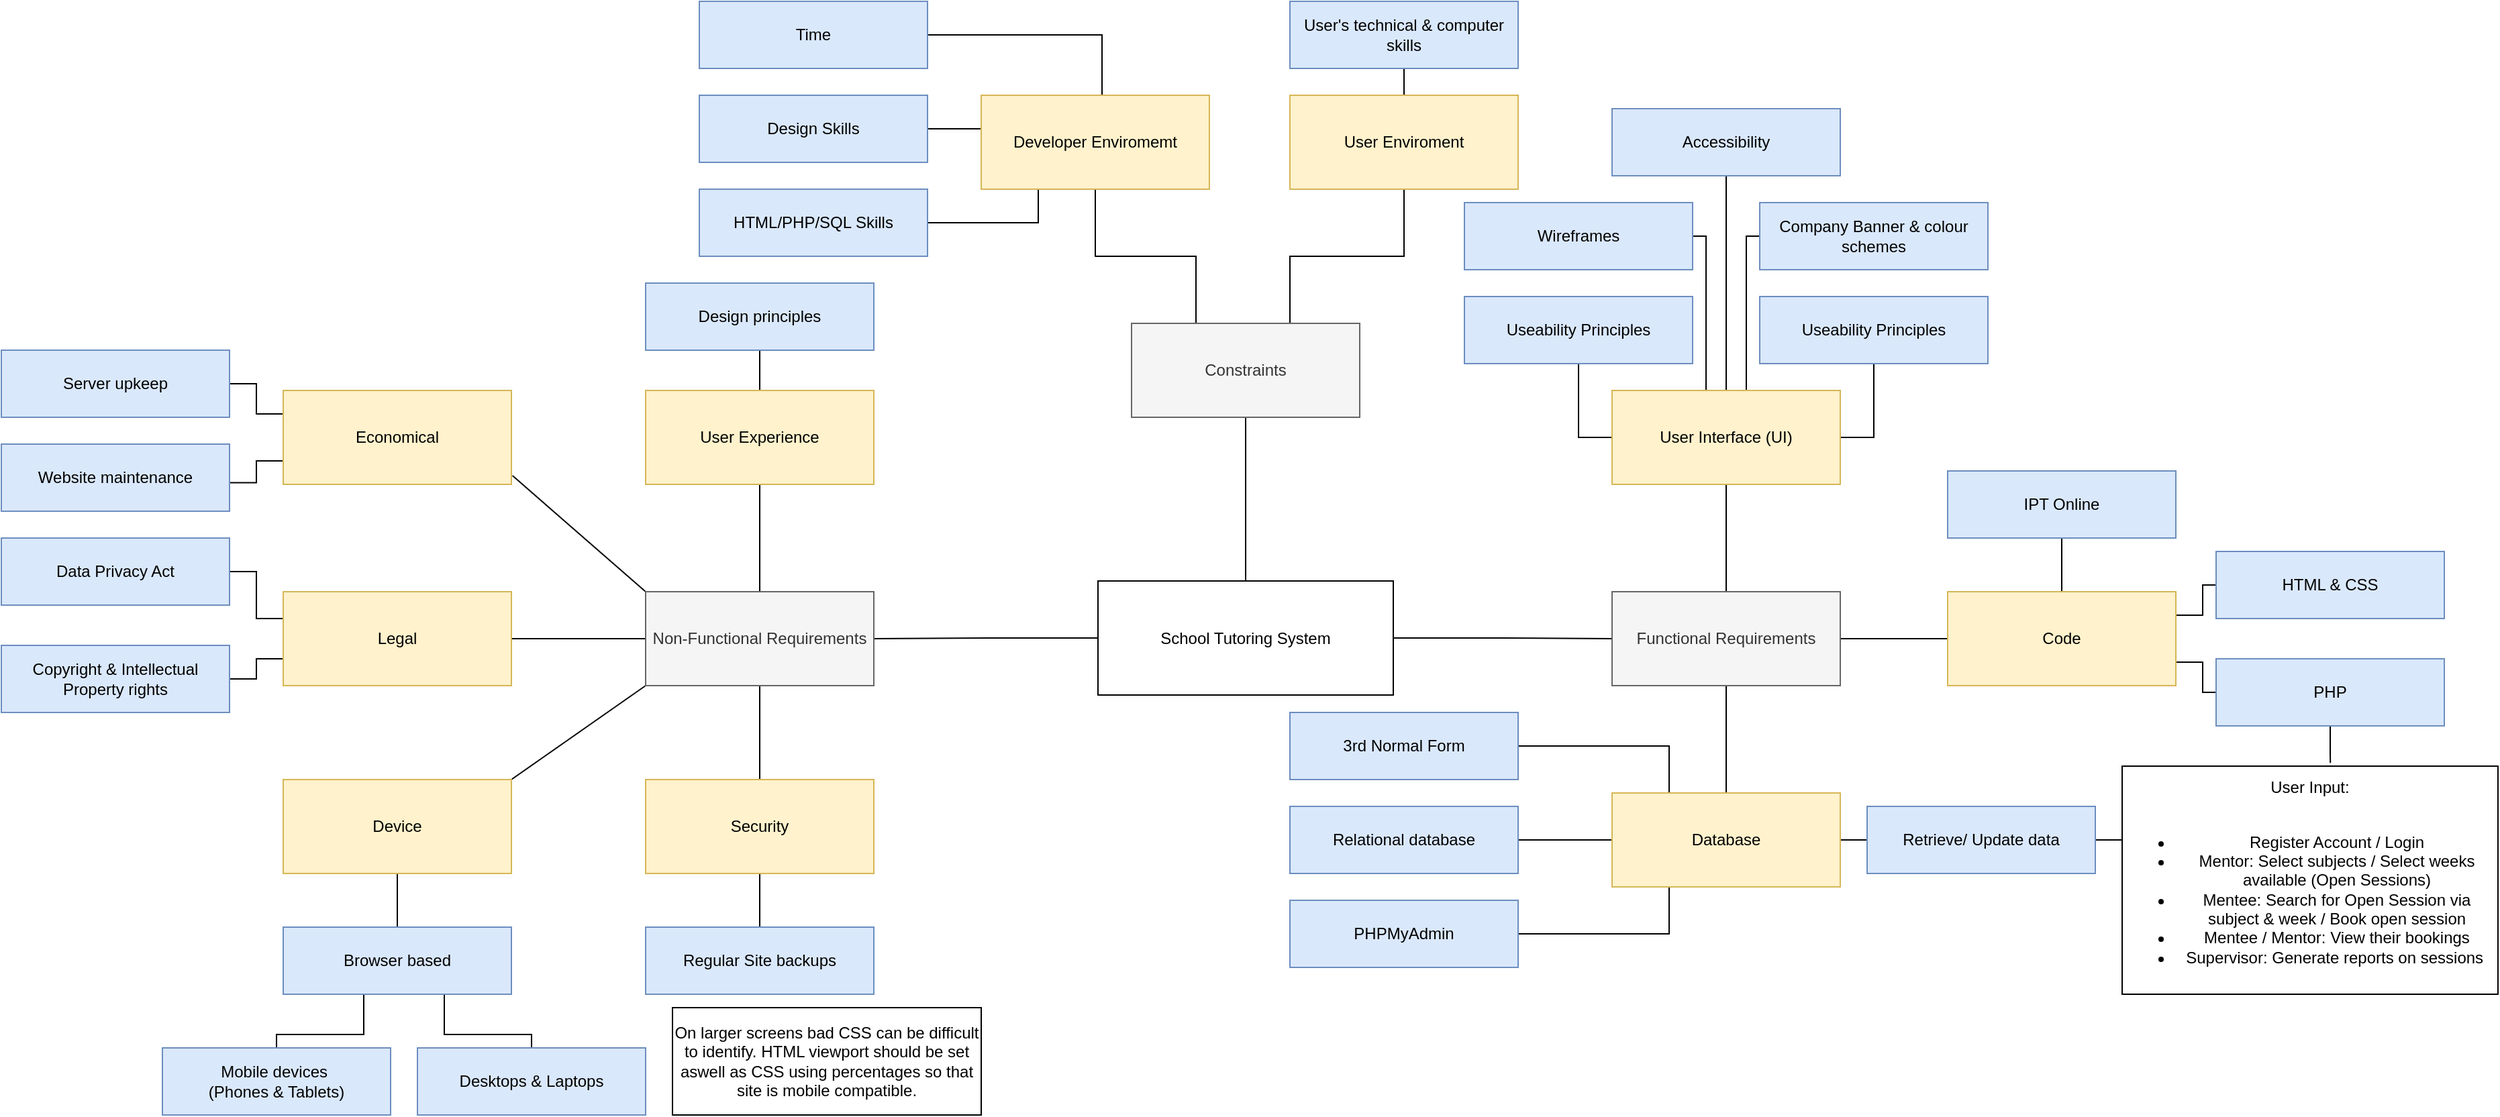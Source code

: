 <mxfile version="20.8.16" type="device"><diagram name="Page-1" id="WRG0AXZKDRPbNMQQqJZB"><mxGraphModel dx="3728" dy="1205" grid="1" gridSize="10" guides="1" tooltips="1" connect="1" arrows="1" fold="1" page="1" pageScale="1" pageWidth="1654" pageHeight="1169" math="0" shadow="0"><root><mxCell id="0"/><mxCell id="1" parent="0"/><mxCell id="cShbtPLsI3YNzZ8R8Oqg-7" style="edgeStyle=orthogonalEdgeStyle;rounded=0;orthogonalLoop=1;jettySize=auto;html=1;endArrow=none;endFill=0;" parent="1" source="cShbtPLsI3YNzZ8R8Oqg-2" target="cShbtPLsI3YNzZ8R8Oqg-6" edge="1"><mxGeometry relative="1" as="geometry"/></mxCell><mxCell id="cShbtPLsI3YNzZ8R8Oqg-8" style="edgeStyle=orthogonalEdgeStyle;rounded=0;orthogonalLoop=1;jettySize=auto;html=1;endArrow=none;endFill=0;" parent="1" source="cShbtPLsI3YNzZ8R8Oqg-2" target="cShbtPLsI3YNzZ8R8Oqg-3" edge="1"><mxGeometry relative="1" as="geometry"/></mxCell><mxCell id="cShbtPLsI3YNzZ8R8Oqg-9" style="edgeStyle=orthogonalEdgeStyle;rounded=0;orthogonalLoop=1;jettySize=auto;html=1;endArrow=none;endFill=0;" parent="1" source="cShbtPLsI3YNzZ8R8Oqg-2" target="cShbtPLsI3YNzZ8R8Oqg-5" edge="1"><mxGeometry relative="1" as="geometry"/></mxCell><mxCell id="cShbtPLsI3YNzZ8R8Oqg-2" value="School Tutoring System" style="rounded=0;whiteSpace=wrap;html=1;" parent="1" vertex="1"><mxGeometry x="717" y="542" width="220" height="85" as="geometry"/></mxCell><mxCell id="cShbtPLsI3YNzZ8R8Oqg-10" style="edgeStyle=orthogonalEdgeStyle;rounded=0;orthogonalLoop=1;jettySize=auto;html=1;endArrow=none;endFill=0;" parent="1" source="cShbtPLsI3YNzZ8R8Oqg-3" target="cShbtPLsI3YNzZ8R8Oqg-4" edge="1"><mxGeometry relative="1" as="geometry"><Array as="points"><mxPoint x="860" y="300"/><mxPoint x="945" y="300"/></Array></mxGeometry></mxCell><mxCell id="cShbtPLsI3YNzZ8R8Oqg-12" style="edgeStyle=orthogonalEdgeStyle;rounded=0;orthogonalLoop=1;jettySize=auto;html=1;exitX=0.5;exitY=0;exitDx=0;exitDy=0;endArrow=none;endFill=0;" parent="1" source="cShbtPLsI3YNzZ8R8Oqg-3" target="cShbtPLsI3YNzZ8R8Oqg-11" edge="1"><mxGeometry relative="1" as="geometry"><Array as="points"><mxPoint x="790" y="350"/><mxPoint x="790" y="300"/><mxPoint x="715" y="300"/></Array></mxGeometry></mxCell><mxCell id="cShbtPLsI3YNzZ8R8Oqg-3" value="Constraints" style="rounded=0;whiteSpace=wrap;html=1;fillColor=#f5f5f5;fontColor=#333333;strokeColor=#666666;" parent="1" vertex="1"><mxGeometry x="742" y="350" width="170" height="70" as="geometry"/></mxCell><mxCell id="cShbtPLsI3YNzZ8R8Oqg-20" style="edgeStyle=orthogonalEdgeStyle;rounded=0;orthogonalLoop=1;jettySize=auto;html=1;endArrow=none;endFill=0;" parent="1" source="cShbtPLsI3YNzZ8R8Oqg-4" target="cShbtPLsI3YNzZ8R8Oqg-19" edge="1"><mxGeometry relative="1" as="geometry"/></mxCell><mxCell id="cShbtPLsI3YNzZ8R8Oqg-4" value="User Enviroment" style="rounded=0;whiteSpace=wrap;html=1;fillColor=#fff2cc;strokeColor=#d6b656;" parent="1" vertex="1"><mxGeometry x="860" y="180" width="170" height="70" as="geometry"/></mxCell><mxCell id="cShbtPLsI3YNzZ8R8Oqg-53" style="edgeStyle=orthogonalEdgeStyle;rounded=0;orthogonalLoop=1;jettySize=auto;html=1;endArrow=none;endFill=0;" parent="1" source="cShbtPLsI3YNzZ8R8Oqg-5" target="cShbtPLsI3YNzZ8R8Oqg-51" edge="1"><mxGeometry relative="1" as="geometry"/></mxCell><mxCell id="cShbtPLsI3YNzZ8R8Oqg-54" style="edgeStyle=orthogonalEdgeStyle;rounded=0;orthogonalLoop=1;jettySize=auto;html=1;endArrow=none;endFill=0;" parent="1" source="cShbtPLsI3YNzZ8R8Oqg-5" target="cShbtPLsI3YNzZ8R8Oqg-52" edge="1"><mxGeometry relative="1" as="geometry"/></mxCell><mxCell id="cShbtPLsI3YNzZ8R8Oqg-57" style="edgeStyle=orthogonalEdgeStyle;rounded=0;orthogonalLoop=1;jettySize=auto;html=1;endArrow=none;endFill=0;" parent="1" source="cShbtPLsI3YNzZ8R8Oqg-5" target="cShbtPLsI3YNzZ8R8Oqg-55" edge="1"><mxGeometry relative="1" as="geometry"/></mxCell><mxCell id="cShbtPLsI3YNzZ8R8Oqg-5" value="Functional Requirements" style="rounded=0;whiteSpace=wrap;html=1;fillColor=#f5f5f5;fontColor=#333333;strokeColor=#666666;" parent="1" vertex="1"><mxGeometry x="1100" y="550" width="170" height="70" as="geometry"/></mxCell><mxCell id="cShbtPLsI3YNzZ8R8Oqg-37" style="edgeStyle=orthogonalEdgeStyle;rounded=0;orthogonalLoop=1;jettySize=auto;html=1;endArrow=none;endFill=0;" parent="1" source="cShbtPLsI3YNzZ8R8Oqg-6" target="cShbtPLsI3YNzZ8R8Oqg-24" edge="1"><mxGeometry relative="1" as="geometry"/></mxCell><mxCell id="cShbtPLsI3YNzZ8R8Oqg-38" style="rounded=0;orthogonalLoop=1;jettySize=auto;html=1;exitX=0;exitY=1;exitDx=0;exitDy=0;entryX=1;entryY=0;entryDx=0;entryDy=0;endArrow=none;endFill=0;" parent="1" source="cShbtPLsI3YNzZ8R8Oqg-6" target="cShbtPLsI3YNzZ8R8Oqg-25" edge="1"><mxGeometry relative="1" as="geometry"/></mxCell><mxCell id="cShbtPLsI3YNzZ8R8Oqg-39" style="edgeStyle=orthogonalEdgeStyle;rounded=0;orthogonalLoop=1;jettySize=auto;html=1;exitX=0;exitY=0.5;exitDx=0;exitDy=0;endArrow=none;endFill=0;" parent="1" source="cShbtPLsI3YNzZ8R8Oqg-6" target="cShbtPLsI3YNzZ8R8Oqg-23" edge="1"><mxGeometry relative="1" as="geometry"/></mxCell><mxCell id="cShbtPLsI3YNzZ8R8Oqg-40" style="rounded=0;orthogonalLoop=1;jettySize=auto;html=1;exitX=0.5;exitY=0;exitDx=0;exitDy=0;endArrow=none;endFill=0;edgeStyle=orthogonalEdgeStyle;" parent="1" source="cShbtPLsI3YNzZ8R8Oqg-6" target="cShbtPLsI3YNzZ8R8Oqg-21" edge="1"><mxGeometry relative="1" as="geometry"/></mxCell><mxCell id="cShbtPLsI3YNzZ8R8Oqg-41" style="edgeStyle=none;rounded=0;orthogonalLoop=1;jettySize=auto;html=1;exitX=0;exitY=0;exitDx=0;exitDy=0;entryX=1.005;entryY=0.908;entryDx=0;entryDy=0;entryPerimeter=0;endArrow=none;endFill=0;" parent="1" source="cShbtPLsI3YNzZ8R8Oqg-6" target="cShbtPLsI3YNzZ8R8Oqg-22" edge="1"><mxGeometry relative="1" as="geometry"/></mxCell><mxCell id="cShbtPLsI3YNzZ8R8Oqg-6" value="Non-Functional Requirements" style="rounded=0;whiteSpace=wrap;html=1;fillColor=#f5f5f5;fontColor=#333333;strokeColor=#666666;" parent="1" vertex="1"><mxGeometry x="380" y="550" width="170" height="70" as="geometry"/></mxCell><mxCell id="cShbtPLsI3YNzZ8R8Oqg-15" style="edgeStyle=orthogonalEdgeStyle;rounded=0;orthogonalLoop=1;jettySize=auto;html=1;endArrow=none;endFill=0;exitX=0.25;exitY=1;exitDx=0;exitDy=0;" parent="1" source="cShbtPLsI3YNzZ8R8Oqg-11" target="cShbtPLsI3YNzZ8R8Oqg-14" edge="1"><mxGeometry relative="1" as="geometry"/></mxCell><mxCell id="cShbtPLsI3YNzZ8R8Oqg-16" style="edgeStyle=orthogonalEdgeStyle;rounded=0;orthogonalLoop=1;jettySize=auto;html=1;entryX=1;entryY=0.5;entryDx=0;entryDy=0;endArrow=none;endFill=0;" parent="1" source="cShbtPLsI3YNzZ8R8Oqg-11" target="cShbtPLsI3YNzZ8R8Oqg-13" edge="1"><mxGeometry relative="1" as="geometry"><Array as="points"><mxPoint x="640" y="205"/><mxPoint x="640" y="205"/></Array></mxGeometry></mxCell><mxCell id="cShbtPLsI3YNzZ8R8Oqg-18" style="edgeStyle=orthogonalEdgeStyle;rounded=0;orthogonalLoop=1;jettySize=auto;html=1;entryX=1;entryY=0.5;entryDx=0;entryDy=0;endArrow=none;endFill=0;" parent="1" source="cShbtPLsI3YNzZ8R8Oqg-11" target="cShbtPLsI3YNzZ8R8Oqg-17" edge="1"><mxGeometry relative="1" as="geometry"><Array as="points"><mxPoint x="720" y="135"/></Array></mxGeometry></mxCell><mxCell id="cShbtPLsI3YNzZ8R8Oqg-11" value="Developer Enviromemt" style="rounded=0;whiteSpace=wrap;html=1;fillColor=#fff2cc;strokeColor=#d6b656;" parent="1" vertex="1"><mxGeometry x="630" y="180" width="170" height="70" as="geometry"/></mxCell><mxCell id="cShbtPLsI3YNzZ8R8Oqg-13" value="Design Skills" style="rounded=0;whiteSpace=wrap;html=1;fillColor=#dae8fc;strokeColor=#6c8ebf;" parent="1" vertex="1"><mxGeometry x="420" y="180" width="170" height="50" as="geometry"/></mxCell><mxCell id="cShbtPLsI3YNzZ8R8Oqg-14" value="HTML/PHP/SQL Skills" style="rounded=0;whiteSpace=wrap;html=1;fillColor=#dae8fc;strokeColor=#6c8ebf;" parent="1" vertex="1"><mxGeometry x="420" y="250" width="170" height="50" as="geometry"/></mxCell><mxCell id="cShbtPLsI3YNzZ8R8Oqg-17" value="Time" style="rounded=0;whiteSpace=wrap;html=1;fillColor=#dae8fc;strokeColor=#6c8ebf;" parent="1" vertex="1"><mxGeometry x="420" y="110" width="170" height="50" as="geometry"/></mxCell><mxCell id="cShbtPLsI3YNzZ8R8Oqg-19" value="User's technical &amp;amp; computer skills" style="rounded=0;whiteSpace=wrap;html=1;fillColor=#dae8fc;strokeColor=#6c8ebf;" parent="1" vertex="1"><mxGeometry x="860" y="110" width="170" height="50" as="geometry"/></mxCell><mxCell id="cShbtPLsI3YNzZ8R8Oqg-47" style="edgeStyle=orthogonalEdgeStyle;rounded=0;orthogonalLoop=1;jettySize=auto;html=1;endArrow=none;endFill=0;" parent="1" source="cShbtPLsI3YNzZ8R8Oqg-21" target="cShbtPLsI3YNzZ8R8Oqg-46" edge="1"><mxGeometry relative="1" as="geometry"/></mxCell><mxCell id="cShbtPLsI3YNzZ8R8Oqg-21" value="User Experience" style="rounded=0;whiteSpace=wrap;html=1;fillColor=#fff2cc;strokeColor=#d6b656;" parent="1" vertex="1"><mxGeometry x="380" y="400" width="170" height="70" as="geometry"/></mxCell><mxCell id="cShbtPLsI3YNzZ8R8Oqg-44" style="edgeStyle=orthogonalEdgeStyle;rounded=0;orthogonalLoop=1;jettySize=auto;html=1;exitX=0;exitY=0.75;exitDx=0;exitDy=0;entryX=0.993;entryY=0.576;entryDx=0;entryDy=0;entryPerimeter=0;endArrow=none;endFill=0;" parent="1" source="cShbtPLsI3YNzZ8R8Oqg-22" target="cShbtPLsI3YNzZ8R8Oqg-43" edge="1"><mxGeometry relative="1" as="geometry"/></mxCell><mxCell id="cShbtPLsI3YNzZ8R8Oqg-45" style="edgeStyle=orthogonalEdgeStyle;rounded=0;orthogonalLoop=1;jettySize=auto;html=1;exitX=0;exitY=0.25;exitDx=0;exitDy=0;endArrow=none;endFill=0;" parent="1" source="cShbtPLsI3YNzZ8R8Oqg-22" target="cShbtPLsI3YNzZ8R8Oqg-42" edge="1"><mxGeometry relative="1" as="geometry"/></mxCell><mxCell id="cShbtPLsI3YNzZ8R8Oqg-22" value="Economical" style="rounded=0;whiteSpace=wrap;html=1;fillColor=#fff2cc;strokeColor=#d6b656;" parent="1" vertex="1"><mxGeometry x="110" y="400" width="170" height="70" as="geometry"/></mxCell><mxCell id="cShbtPLsI3YNzZ8R8Oqg-35" style="edgeStyle=orthogonalEdgeStyle;rounded=0;orthogonalLoop=1;jettySize=auto;html=1;entryX=1;entryY=0.5;entryDx=0;entryDy=0;endArrow=none;endFill=0;" parent="1" source="cShbtPLsI3YNzZ8R8Oqg-23" target="cShbtPLsI3YNzZ8R8Oqg-33" edge="1"><mxGeometry relative="1" as="geometry"><Array as="points"><mxPoint x="90" y="570"/><mxPoint x="90" y="535"/></Array></mxGeometry></mxCell><mxCell id="cShbtPLsI3YNzZ8R8Oqg-36" style="edgeStyle=orthogonalEdgeStyle;rounded=0;orthogonalLoop=1;jettySize=auto;html=1;endArrow=none;endFill=0;" parent="1" source="cShbtPLsI3YNzZ8R8Oqg-23" target="cShbtPLsI3YNzZ8R8Oqg-34" edge="1"><mxGeometry relative="1" as="geometry"><Array as="points"><mxPoint x="90" y="600"/><mxPoint x="90" y="615"/></Array></mxGeometry></mxCell><mxCell id="cShbtPLsI3YNzZ8R8Oqg-23" value="Legal" style="rounded=0;whiteSpace=wrap;html=1;fillColor=#fff2cc;strokeColor=#d6b656;" parent="1" vertex="1"><mxGeometry x="110" y="550" width="170" height="70" as="geometry"/></mxCell><mxCell id="cShbtPLsI3YNzZ8R8Oqg-48" style="edgeStyle=orthogonalEdgeStyle;rounded=0;orthogonalLoop=1;jettySize=auto;html=1;exitX=0.5;exitY=1;exitDx=0;exitDy=0;endArrow=none;endFill=0;" parent="1" source="cShbtPLsI3YNzZ8R8Oqg-24" target="cShbtPLsI3YNzZ8R8Oqg-27" edge="1"><mxGeometry relative="1" as="geometry"/></mxCell><mxCell id="cShbtPLsI3YNzZ8R8Oqg-24" value="Security" style="rounded=0;whiteSpace=wrap;html=1;fillColor=#fff2cc;strokeColor=#d6b656;" parent="1" vertex="1"><mxGeometry x="380" y="690" width="170" height="70" as="geometry"/></mxCell><mxCell id="cShbtPLsI3YNzZ8R8Oqg-28" style="edgeStyle=orthogonalEdgeStyle;rounded=0;orthogonalLoop=1;jettySize=auto;html=1;endArrow=none;endFill=0;" parent="1" source="cShbtPLsI3YNzZ8R8Oqg-25" target="cShbtPLsI3YNzZ8R8Oqg-26" edge="1"><mxGeometry relative="1" as="geometry"/></mxCell><mxCell id="cShbtPLsI3YNzZ8R8Oqg-25" value="Device" style="rounded=0;whiteSpace=wrap;html=1;fillColor=#fff2cc;strokeColor=#d6b656;" parent="1" vertex="1"><mxGeometry x="110" y="690" width="170" height="70" as="geometry"/></mxCell><mxCell id="cShbtPLsI3YNzZ8R8Oqg-31" style="edgeStyle=orthogonalEdgeStyle;rounded=0;orthogonalLoop=1;jettySize=auto;html=1;endArrow=none;endFill=0;" parent="1" source="cShbtPLsI3YNzZ8R8Oqg-26" target="cShbtPLsI3YNzZ8R8Oqg-30" edge="1"><mxGeometry relative="1" as="geometry"><Array as="points"><mxPoint x="230" y="880"/><mxPoint x="295" y="880"/></Array></mxGeometry></mxCell><mxCell id="cShbtPLsI3YNzZ8R8Oqg-32" style="edgeStyle=orthogonalEdgeStyle;rounded=0;orthogonalLoop=1;jettySize=auto;html=1;endArrow=none;endFill=0;" parent="1" source="cShbtPLsI3YNzZ8R8Oqg-26" target="cShbtPLsI3YNzZ8R8Oqg-29" edge="1"><mxGeometry relative="1" as="geometry"><Array as="points"><mxPoint x="170" y="880"/><mxPoint x="105" y="880"/></Array></mxGeometry></mxCell><mxCell id="cShbtPLsI3YNzZ8R8Oqg-26" value="Browser based" style="rounded=0;whiteSpace=wrap;html=1;fillColor=#dae8fc;strokeColor=#6c8ebf;" parent="1" vertex="1"><mxGeometry x="110" y="800" width="170" height="50" as="geometry"/></mxCell><mxCell id="cShbtPLsI3YNzZ8R8Oqg-27" value="Regular Site backups" style="rounded=0;whiteSpace=wrap;html=1;fillColor=#dae8fc;strokeColor=#6c8ebf;" parent="1" vertex="1"><mxGeometry x="380" y="800" width="170" height="50" as="geometry"/></mxCell><mxCell id="cShbtPLsI3YNzZ8R8Oqg-29" value="Mobile devices&amp;nbsp;&lt;br&gt;(Phones &amp;amp; Tablets)" style="rounded=0;whiteSpace=wrap;html=1;fillColor=#dae8fc;strokeColor=#6c8ebf;" parent="1" vertex="1"><mxGeometry x="20" y="890" width="170" height="50" as="geometry"/></mxCell><mxCell id="cShbtPLsI3YNzZ8R8Oqg-30" value="Desktops &amp;amp; Laptops" style="rounded=0;whiteSpace=wrap;html=1;fillColor=#dae8fc;strokeColor=#6c8ebf;" parent="1" vertex="1"><mxGeometry x="210" y="890" width="170" height="50" as="geometry"/></mxCell><mxCell id="cShbtPLsI3YNzZ8R8Oqg-33" value="Data Privacy Act" style="rounded=0;whiteSpace=wrap;html=1;fillColor=#dae8fc;strokeColor=#6c8ebf;" parent="1" vertex="1"><mxGeometry x="-100" y="510" width="170" height="50" as="geometry"/></mxCell><mxCell id="cShbtPLsI3YNzZ8R8Oqg-34" value="Copyright &amp;amp; Intellectual Property rights" style="rounded=0;whiteSpace=wrap;html=1;fillColor=#dae8fc;strokeColor=#6c8ebf;" parent="1" vertex="1"><mxGeometry x="-100" y="590" width="170" height="50" as="geometry"/></mxCell><mxCell id="cShbtPLsI3YNzZ8R8Oqg-42" value="Server upkeep" style="rounded=0;whiteSpace=wrap;html=1;fillColor=#dae8fc;strokeColor=#6c8ebf;" parent="1" vertex="1"><mxGeometry x="-100" y="370" width="170" height="50" as="geometry"/></mxCell><mxCell id="cShbtPLsI3YNzZ8R8Oqg-43" value="Website&amp;nbsp;maintenance" style="rounded=0;whiteSpace=wrap;html=1;fillColor=#dae8fc;strokeColor=#6c8ebf;" parent="1" vertex="1"><mxGeometry x="-100" y="440" width="170" height="50" as="geometry"/></mxCell><mxCell id="cShbtPLsI3YNzZ8R8Oqg-46" value="Design principles" style="rounded=0;whiteSpace=wrap;html=1;fillColor=#dae8fc;strokeColor=#6c8ebf;" parent="1" vertex="1"><mxGeometry x="380" y="320" width="170" height="50" as="geometry"/></mxCell><mxCell id="cShbtPLsI3YNzZ8R8Oqg-50" value="On larger screens bad CSS can be difficult to identify. HTML viewport should be set aswell as CSS using percentages so that site is mobile&amp;nbsp;compatible." style="rounded=0;whiteSpace=wrap;html=1;" parent="1" vertex="1"><mxGeometry x="400" y="860" width="230" height="80" as="geometry"/></mxCell><mxCell id="cShbtPLsI3YNzZ8R8Oqg-71" style="edgeStyle=orthogonalEdgeStyle;rounded=0;orthogonalLoop=1;jettySize=auto;html=1;endArrow=none;endFill=0;entryX=0.5;entryY=1;entryDx=0;entryDy=0;" parent="1" source="cShbtPLsI3YNzZ8R8Oqg-51" target="cShbtPLsI3YNzZ8R8Oqg-65" edge="1"><mxGeometry relative="1" as="geometry"><mxPoint x="1300" y="390" as="targetPoint"/><Array as="points"><mxPoint x="1295" y="435"/></Array></mxGeometry></mxCell><mxCell id="cShbtPLsI3YNzZ8R8Oqg-72" style="edgeStyle=orthogonalEdgeStyle;rounded=0;orthogonalLoop=1;jettySize=auto;html=1;entryX=0.5;entryY=1;entryDx=0;entryDy=0;endArrow=none;endFill=0;" parent="1" source="cShbtPLsI3YNzZ8R8Oqg-51" target="cShbtPLsI3YNzZ8R8Oqg-64" edge="1"><mxGeometry relative="1" as="geometry"><Array as="points"><mxPoint x="1075" y="435"/></Array></mxGeometry></mxCell><mxCell id="cShbtPLsI3YNzZ8R8Oqg-73" style="edgeStyle=orthogonalEdgeStyle;rounded=0;orthogonalLoop=1;jettySize=auto;html=1;entryX=1;entryY=0.5;entryDx=0;entryDy=0;endArrow=none;endFill=0;" parent="1" source="cShbtPLsI3YNzZ8R8Oqg-51" target="cShbtPLsI3YNzZ8R8Oqg-66" edge="1"><mxGeometry relative="1" as="geometry"><Array as="points"><mxPoint x="1170" y="285"/></Array></mxGeometry></mxCell><mxCell id="cShbtPLsI3YNzZ8R8Oqg-74" style="edgeStyle=orthogonalEdgeStyle;rounded=0;orthogonalLoop=1;jettySize=auto;html=1;entryX=0;entryY=0.5;entryDx=0;entryDy=0;endArrow=none;endFill=0;" parent="1" source="cShbtPLsI3YNzZ8R8Oqg-51" target="cShbtPLsI3YNzZ8R8Oqg-67" edge="1"><mxGeometry relative="1" as="geometry"><Array as="points"><mxPoint x="1200" y="285"/></Array></mxGeometry></mxCell><mxCell id="cShbtPLsI3YNzZ8R8Oqg-75" style="edgeStyle=orthogonalEdgeStyle;rounded=0;orthogonalLoop=1;jettySize=auto;html=1;endArrow=none;endFill=0;" parent="1" source="cShbtPLsI3YNzZ8R8Oqg-51" target="cShbtPLsI3YNzZ8R8Oqg-68" edge="1"><mxGeometry relative="1" as="geometry"/></mxCell><mxCell id="cShbtPLsI3YNzZ8R8Oqg-51" value="User Interface (UI)" style="rounded=0;whiteSpace=wrap;html=1;fillColor=#fff2cc;strokeColor=#d6b656;" parent="1" vertex="1"><mxGeometry x="1100" y="400" width="170" height="70" as="geometry"/></mxCell><mxCell id="cShbtPLsI3YNzZ8R8Oqg-88" style="edgeStyle=orthogonalEdgeStyle;rounded=0;orthogonalLoop=1;jettySize=auto;html=1;endArrow=none;endFill=0;" parent="1" source="cShbtPLsI3YNzZ8R8Oqg-52" target="cShbtPLsI3YNzZ8R8Oqg-82" edge="1"><mxGeometry relative="1" as="geometry"/></mxCell><mxCell id="cShbtPLsI3YNzZ8R8Oqg-91" style="edgeStyle=orthogonalEdgeStyle;rounded=0;orthogonalLoop=1;jettySize=auto;html=1;exitX=1;exitY=0.25;exitDx=0;exitDy=0;endArrow=none;endFill=0;" parent="1" source="cShbtPLsI3YNzZ8R8Oqg-52" target="cShbtPLsI3YNzZ8R8Oqg-81" edge="1"><mxGeometry relative="1" as="geometry"/></mxCell><mxCell id="cShbtPLsI3YNzZ8R8Oqg-92" style="edgeStyle=orthogonalEdgeStyle;rounded=0;orthogonalLoop=1;jettySize=auto;html=1;exitX=1;exitY=0.75;exitDx=0;exitDy=0;endArrow=none;endFill=0;" parent="1" source="cShbtPLsI3YNzZ8R8Oqg-52" target="cShbtPLsI3YNzZ8R8Oqg-80" edge="1"><mxGeometry relative="1" as="geometry"/></mxCell><mxCell id="cShbtPLsI3YNzZ8R8Oqg-52" value="Code" style="rounded=0;whiteSpace=wrap;html=1;fillColor=#fff2cc;strokeColor=#d6b656;" parent="1" vertex="1"><mxGeometry x="1350" y="550" width="170" height="70" as="geometry"/></mxCell><mxCell id="cShbtPLsI3YNzZ8R8Oqg-63" style="edgeStyle=orthogonalEdgeStyle;rounded=0;orthogonalLoop=1;jettySize=auto;html=1;exitX=0;exitY=0.5;exitDx=0;exitDy=0;endArrow=none;endFill=0;" parent="1" source="cShbtPLsI3YNzZ8R8Oqg-55" target="cShbtPLsI3YNzZ8R8Oqg-56" edge="1"><mxGeometry relative="1" as="geometry"/></mxCell><mxCell id="cShbtPLsI3YNzZ8R8Oqg-76" style="edgeStyle=orthogonalEdgeStyle;rounded=0;orthogonalLoop=1;jettySize=auto;html=1;exitX=0.25;exitY=0;exitDx=0;exitDy=0;entryX=1;entryY=0.5;entryDx=0;entryDy=0;endArrow=none;endFill=0;" parent="1" source="cShbtPLsI3YNzZ8R8Oqg-55" target="cShbtPLsI3YNzZ8R8Oqg-59" edge="1"><mxGeometry relative="1" as="geometry"/></mxCell><mxCell id="cShbtPLsI3YNzZ8R8Oqg-77" style="edgeStyle=orthogonalEdgeStyle;rounded=0;orthogonalLoop=1;jettySize=auto;html=1;exitX=0.25;exitY=1;exitDx=0;exitDy=0;entryX=1;entryY=0.5;entryDx=0;entryDy=0;endArrow=none;endFill=0;" parent="1" source="cShbtPLsI3YNzZ8R8Oqg-55" target="cShbtPLsI3YNzZ8R8Oqg-58" edge="1"><mxGeometry relative="1" as="geometry"/></mxCell><mxCell id="cShbtPLsI3YNzZ8R8Oqg-87" style="edgeStyle=orthogonalEdgeStyle;rounded=0;orthogonalLoop=1;jettySize=auto;html=1;endArrow=none;endFill=0;" parent="1" source="cShbtPLsI3YNzZ8R8Oqg-55" target="cShbtPLsI3YNzZ8R8Oqg-79" edge="1"><mxGeometry relative="1" as="geometry"/></mxCell><mxCell id="cShbtPLsI3YNzZ8R8Oqg-55" value="Database" style="rounded=0;whiteSpace=wrap;html=1;fillColor=#fff2cc;strokeColor=#d6b656;" parent="1" vertex="1"><mxGeometry x="1100" y="700" width="170" height="70" as="geometry"/></mxCell><mxCell id="cShbtPLsI3YNzZ8R8Oqg-56" value="Relational database" style="rounded=0;whiteSpace=wrap;html=1;fillColor=#dae8fc;strokeColor=#6c8ebf;" parent="1" vertex="1"><mxGeometry x="860" y="710" width="170" height="50" as="geometry"/></mxCell><mxCell id="cShbtPLsI3YNzZ8R8Oqg-58" value="PHPMyAdmin" style="rounded=0;whiteSpace=wrap;html=1;fillColor=#dae8fc;strokeColor=#6c8ebf;" parent="1" vertex="1"><mxGeometry x="860" y="780" width="170" height="50" as="geometry"/></mxCell><mxCell id="cShbtPLsI3YNzZ8R8Oqg-59" value="3rd Normal Form" style="rounded=0;whiteSpace=wrap;html=1;fillColor=#dae8fc;strokeColor=#6c8ebf;" parent="1" vertex="1"><mxGeometry x="860" y="640" width="170" height="50" as="geometry"/></mxCell><mxCell id="cShbtPLsI3YNzZ8R8Oqg-64" value="Useability Principles" style="rounded=0;whiteSpace=wrap;html=1;fillColor=#dae8fc;strokeColor=#6c8ebf;" parent="1" vertex="1"><mxGeometry x="990" y="330" width="170" height="50" as="geometry"/></mxCell><mxCell id="cShbtPLsI3YNzZ8R8Oqg-65" value="Useability Principles" style="rounded=0;whiteSpace=wrap;html=1;fillColor=#dae8fc;strokeColor=#6c8ebf;" parent="1" vertex="1"><mxGeometry x="1210" y="330" width="170" height="50" as="geometry"/></mxCell><mxCell id="cShbtPLsI3YNzZ8R8Oqg-66" value="Wireframes" style="rounded=0;whiteSpace=wrap;html=1;fillColor=#dae8fc;strokeColor=#6c8ebf;" parent="1" vertex="1"><mxGeometry x="990" y="260" width="170" height="50" as="geometry"/></mxCell><mxCell id="cShbtPLsI3YNzZ8R8Oqg-67" value="Company Banner &amp;amp; colour schemes" style="rounded=0;whiteSpace=wrap;html=1;fillColor=#dae8fc;strokeColor=#6c8ebf;" parent="1" vertex="1"><mxGeometry x="1210" y="260" width="170" height="50" as="geometry"/></mxCell><mxCell id="cShbtPLsI3YNzZ8R8Oqg-68" value="Accessibility" style="rounded=0;whiteSpace=wrap;html=1;fillColor=#dae8fc;strokeColor=#6c8ebf;" parent="1" vertex="1"><mxGeometry x="1100" y="190" width="170" height="50" as="geometry"/></mxCell><mxCell id="cShbtPLsI3YNzZ8R8Oqg-90" style="edgeStyle=orthogonalEdgeStyle;rounded=0;orthogonalLoop=1;jettySize=auto;html=1;exitX=1;exitY=0.5;exitDx=0;exitDy=0;entryX=0;entryY=0.5;entryDx=0;entryDy=0;endArrow=none;endFill=0;" parent="1" source="cShbtPLsI3YNzZ8R8Oqg-79" target="cShbtPLsI3YNzZ8R8Oqg-89" edge="1"><mxGeometry relative="1" as="geometry"/></mxCell><mxCell id="cShbtPLsI3YNzZ8R8Oqg-79" value="Retrieve/ Update data" style="rounded=0;whiteSpace=wrap;html=1;fillColor=#dae8fc;strokeColor=#6c8ebf;" parent="1" vertex="1"><mxGeometry x="1290" y="710" width="170" height="50" as="geometry"/></mxCell><mxCell id="cShbtPLsI3YNzZ8R8Oqg-93" style="edgeStyle=orthogonalEdgeStyle;rounded=0;orthogonalLoop=1;jettySize=auto;html=1;endArrow=none;endFill=0;entryX=0.554;entryY=-0.014;entryDx=0;entryDy=0;entryPerimeter=0;" parent="1" source="cShbtPLsI3YNzZ8R8Oqg-80" target="cShbtPLsI3YNzZ8R8Oqg-89" edge="1"><mxGeometry relative="1" as="geometry"/></mxCell><mxCell id="cShbtPLsI3YNzZ8R8Oqg-80" value="PHP" style="rounded=0;whiteSpace=wrap;html=1;fillColor=#dae8fc;strokeColor=#6c8ebf;" parent="1" vertex="1"><mxGeometry x="1550" y="600" width="170" height="50" as="geometry"/></mxCell><mxCell id="cShbtPLsI3YNzZ8R8Oqg-81" value="HTML &amp;amp; CSS" style="rounded=0;whiteSpace=wrap;html=1;fillColor=#dae8fc;strokeColor=#6c8ebf;" parent="1" vertex="1"><mxGeometry x="1550" y="520" width="170" height="50" as="geometry"/></mxCell><mxCell id="cShbtPLsI3YNzZ8R8Oqg-82" value="IPT Online" style="rounded=0;whiteSpace=wrap;html=1;fillColor=#dae8fc;strokeColor=#6c8ebf;" parent="1" vertex="1"><mxGeometry x="1350" y="460" width="170" height="50" as="geometry"/></mxCell><mxCell id="cShbtPLsI3YNzZ8R8Oqg-89" value="User Input:&lt;br&gt;&lt;br&gt;&lt;ul&gt;&lt;li&gt;Register Account / Login&lt;/li&gt;&lt;li&gt;Mentor: Select subjects / Select weeks available (Open Sessions)&lt;/li&gt;&lt;li&gt;Mentee: Search for Open Session via subject &amp;amp; week / Book open session&lt;/li&gt;&lt;li&gt;Mentee / Mentor: View their bookings&lt;/li&gt;&lt;li&gt;Supervisor: Generate reports on sessions&amp;nbsp;&lt;br&gt;&lt;/li&gt;&lt;/ul&gt;" style="rounded=0;whiteSpace=wrap;html=1;" parent="1" vertex="1"><mxGeometry x="1480" y="680" width="280" height="170" as="geometry"/></mxCell></root></mxGraphModel></diagram></mxfile>